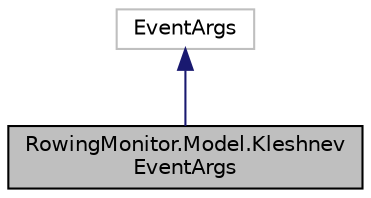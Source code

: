 digraph "RowingMonitor.Model.KleshnevEventArgs"
{
  edge [fontname="Helvetica",fontsize="10",labelfontname="Helvetica",labelfontsize="10"];
  node [fontname="Helvetica",fontsize="10",shape=record];
  Node2 [label="RowingMonitor.Model.Kleshnev\lEventArgs",height=0.2,width=0.4,color="black", fillcolor="grey75", style="filled", fontcolor="black"];
  Node3 -> Node2 [dir="back",color="midnightblue",fontsize="10",style="solid"];
  Node3 [label="EventArgs",height=0.2,width=0.4,color="grey75", fillcolor="white", style="filled"];
}
